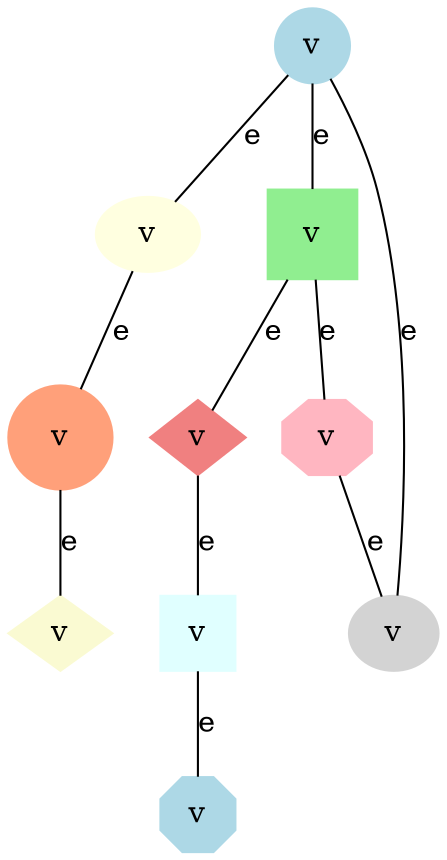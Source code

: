 graph G {
0[label="v" shape=circle color=lightblue style=filled width="0.5"];
1[label="v" shape=square color=lightgreen style=filled width="0.6"];
2[label="v" shape=ellipse color=lightyellow style=filled width="0.7"];
3[label="v" shape=diamond color=lightcoral style=filled width="0.5"];
4[label="v" shape=octagon color=lightpink style=filled width="0.6"];
5[label="v" shape=circle color=lightsalmon style=filled width="0.7"];
6[label="v" shape=square color=lightcyan style=filled width="0.5"];
7[label="v" shape=ellipse color=lightgray style=filled width="0.6"];
8[label="v" shape=diamond color=lightgoldenrodyellow style=filled width="0.7"];
9[label="v" shape=octagon color=lightblue style=filled width="0.5"];
0--1[label="e"];
0--2[label="e"];
1--3[label="e"];
1--4[label="e"];
2--5[label="e"];
3--6[label="e"];
4--7[label="e"];
5--8[label="e"];
6--9[label="e"];
7--0[label="e"];
}

